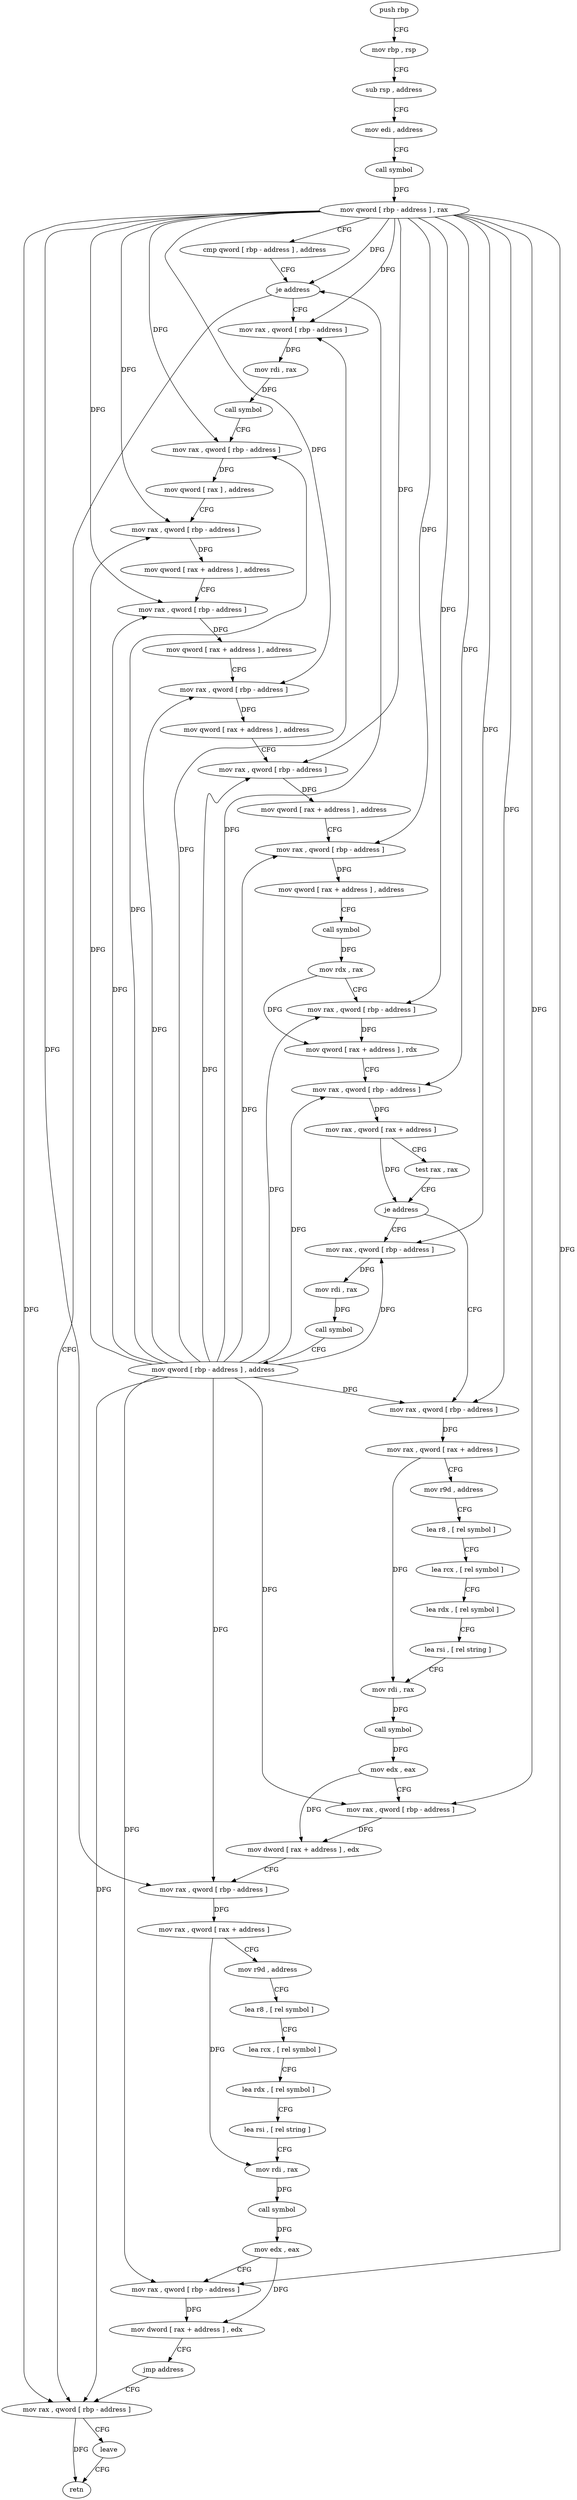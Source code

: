 digraph "func" {
"89649" [label = "push rbp" ]
"89650" [label = "mov rbp , rsp" ]
"89653" [label = "sub rsp , address" ]
"89657" [label = "mov edi , address" ]
"89662" [label = "call symbol" ]
"89667" [label = "mov qword [ rbp - address ] , rax" ]
"89671" [label = "cmp qword [ rbp - address ] , address" ]
"89676" [label = "je address" ]
"89934" [label = "mov rax , qword [ rbp - address ]" ]
"89682" [label = "mov rax , qword [ rbp - address ]" ]
"89938" [label = "leave" ]
"89939" [label = "retn" ]
"89686" [label = "mov rdi , rax" ]
"89689" [label = "call symbol" ]
"89694" [label = "mov rax , qword [ rbp - address ]" ]
"89698" [label = "mov qword [ rax ] , address" ]
"89705" [label = "mov rax , qword [ rbp - address ]" ]
"89709" [label = "mov qword [ rax + address ] , address" ]
"89717" [label = "mov rax , qword [ rbp - address ]" ]
"89721" [label = "mov qword [ rax + address ] , address" ]
"89729" [label = "mov rax , qword [ rbp - address ]" ]
"89733" [label = "mov qword [ rax + address ] , address" ]
"89741" [label = "mov rax , qword [ rbp - address ]" ]
"89745" [label = "mov qword [ rax + address ] , address" ]
"89753" [label = "mov rax , qword [ rbp - address ]" ]
"89757" [label = "mov qword [ rax + address ] , address" ]
"89765" [label = "call symbol" ]
"89770" [label = "mov rdx , rax" ]
"89773" [label = "mov rax , qword [ rbp - address ]" ]
"89777" [label = "mov qword [ rax + address ] , rdx" ]
"89781" [label = "mov rax , qword [ rbp - address ]" ]
"89785" [label = "mov rax , qword [ rax + address ]" ]
"89789" [label = "test rax , rax" ]
"89792" [label = "je address" ]
"89914" [label = "mov rax , qword [ rbp - address ]" ]
"89794" [label = "mov rax , qword [ rbp - address ]" ]
"89918" [label = "mov rdi , rax" ]
"89921" [label = "call symbol" ]
"89926" [label = "mov qword [ rbp - address ] , address" ]
"89798" [label = "mov rax , qword [ rax + address ]" ]
"89802" [label = "mov r9d , address" ]
"89808" [label = "lea r8 , [ rel symbol ]" ]
"89815" [label = "lea rcx , [ rel symbol ]" ]
"89822" [label = "lea rdx , [ rel symbol ]" ]
"89829" [label = "lea rsi , [ rel string ]" ]
"89836" [label = "mov rdi , rax" ]
"89839" [label = "call symbol" ]
"89844" [label = "mov edx , eax" ]
"89846" [label = "mov rax , qword [ rbp - address ]" ]
"89850" [label = "mov dword [ rax + address ] , edx" ]
"89853" [label = "mov rax , qword [ rbp - address ]" ]
"89857" [label = "mov rax , qword [ rax + address ]" ]
"89861" [label = "mov r9d , address" ]
"89867" [label = "lea r8 , [ rel symbol ]" ]
"89874" [label = "lea rcx , [ rel symbol ]" ]
"89881" [label = "lea rdx , [ rel symbol ]" ]
"89888" [label = "lea rsi , [ rel string ]" ]
"89895" [label = "mov rdi , rax" ]
"89898" [label = "call symbol" ]
"89903" [label = "mov edx , eax" ]
"89905" [label = "mov rax , qword [ rbp - address ]" ]
"89909" [label = "mov dword [ rax + address ] , edx" ]
"89912" [label = "jmp address" ]
"89649" -> "89650" [ label = "CFG" ]
"89650" -> "89653" [ label = "CFG" ]
"89653" -> "89657" [ label = "CFG" ]
"89657" -> "89662" [ label = "CFG" ]
"89662" -> "89667" [ label = "DFG" ]
"89667" -> "89671" [ label = "CFG" ]
"89667" -> "89676" [ label = "DFG" ]
"89667" -> "89934" [ label = "DFG" ]
"89667" -> "89682" [ label = "DFG" ]
"89667" -> "89694" [ label = "DFG" ]
"89667" -> "89705" [ label = "DFG" ]
"89667" -> "89717" [ label = "DFG" ]
"89667" -> "89729" [ label = "DFG" ]
"89667" -> "89741" [ label = "DFG" ]
"89667" -> "89753" [ label = "DFG" ]
"89667" -> "89773" [ label = "DFG" ]
"89667" -> "89781" [ label = "DFG" ]
"89667" -> "89914" [ label = "DFG" ]
"89667" -> "89794" [ label = "DFG" ]
"89667" -> "89846" [ label = "DFG" ]
"89667" -> "89853" [ label = "DFG" ]
"89667" -> "89905" [ label = "DFG" ]
"89671" -> "89676" [ label = "CFG" ]
"89676" -> "89934" [ label = "CFG" ]
"89676" -> "89682" [ label = "CFG" ]
"89934" -> "89938" [ label = "CFG" ]
"89934" -> "89939" [ label = "DFG" ]
"89682" -> "89686" [ label = "DFG" ]
"89938" -> "89939" [ label = "CFG" ]
"89686" -> "89689" [ label = "DFG" ]
"89689" -> "89694" [ label = "CFG" ]
"89694" -> "89698" [ label = "DFG" ]
"89698" -> "89705" [ label = "CFG" ]
"89705" -> "89709" [ label = "DFG" ]
"89709" -> "89717" [ label = "CFG" ]
"89717" -> "89721" [ label = "DFG" ]
"89721" -> "89729" [ label = "CFG" ]
"89729" -> "89733" [ label = "DFG" ]
"89733" -> "89741" [ label = "CFG" ]
"89741" -> "89745" [ label = "DFG" ]
"89745" -> "89753" [ label = "CFG" ]
"89753" -> "89757" [ label = "DFG" ]
"89757" -> "89765" [ label = "CFG" ]
"89765" -> "89770" [ label = "DFG" ]
"89770" -> "89773" [ label = "CFG" ]
"89770" -> "89777" [ label = "DFG" ]
"89773" -> "89777" [ label = "DFG" ]
"89777" -> "89781" [ label = "CFG" ]
"89781" -> "89785" [ label = "DFG" ]
"89785" -> "89789" [ label = "CFG" ]
"89785" -> "89792" [ label = "DFG" ]
"89789" -> "89792" [ label = "CFG" ]
"89792" -> "89914" [ label = "CFG" ]
"89792" -> "89794" [ label = "CFG" ]
"89914" -> "89918" [ label = "DFG" ]
"89794" -> "89798" [ label = "DFG" ]
"89918" -> "89921" [ label = "DFG" ]
"89921" -> "89926" [ label = "CFG" ]
"89926" -> "89934" [ label = "DFG" ]
"89926" -> "89676" [ label = "DFG" ]
"89926" -> "89682" [ label = "DFG" ]
"89926" -> "89694" [ label = "DFG" ]
"89926" -> "89705" [ label = "DFG" ]
"89926" -> "89717" [ label = "DFG" ]
"89926" -> "89729" [ label = "DFG" ]
"89926" -> "89741" [ label = "DFG" ]
"89926" -> "89753" [ label = "DFG" ]
"89926" -> "89773" [ label = "DFG" ]
"89926" -> "89781" [ label = "DFG" ]
"89926" -> "89914" [ label = "DFG" ]
"89926" -> "89794" [ label = "DFG" ]
"89926" -> "89846" [ label = "DFG" ]
"89926" -> "89853" [ label = "DFG" ]
"89926" -> "89905" [ label = "DFG" ]
"89798" -> "89802" [ label = "CFG" ]
"89798" -> "89836" [ label = "DFG" ]
"89802" -> "89808" [ label = "CFG" ]
"89808" -> "89815" [ label = "CFG" ]
"89815" -> "89822" [ label = "CFG" ]
"89822" -> "89829" [ label = "CFG" ]
"89829" -> "89836" [ label = "CFG" ]
"89836" -> "89839" [ label = "DFG" ]
"89839" -> "89844" [ label = "DFG" ]
"89844" -> "89846" [ label = "CFG" ]
"89844" -> "89850" [ label = "DFG" ]
"89846" -> "89850" [ label = "DFG" ]
"89850" -> "89853" [ label = "CFG" ]
"89853" -> "89857" [ label = "DFG" ]
"89857" -> "89861" [ label = "CFG" ]
"89857" -> "89895" [ label = "DFG" ]
"89861" -> "89867" [ label = "CFG" ]
"89867" -> "89874" [ label = "CFG" ]
"89874" -> "89881" [ label = "CFG" ]
"89881" -> "89888" [ label = "CFG" ]
"89888" -> "89895" [ label = "CFG" ]
"89895" -> "89898" [ label = "DFG" ]
"89898" -> "89903" [ label = "DFG" ]
"89903" -> "89905" [ label = "CFG" ]
"89903" -> "89909" [ label = "DFG" ]
"89905" -> "89909" [ label = "DFG" ]
"89909" -> "89912" [ label = "CFG" ]
"89912" -> "89934" [ label = "CFG" ]
}
